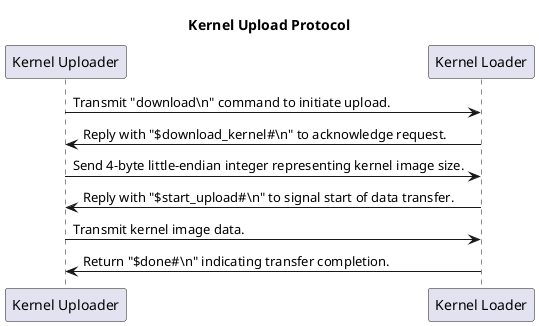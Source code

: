 @startuml protocol

title Kernel Upload Protocol

participant "Kernel Uploader"
participant "Kernel Loader"

"Kernel Uploader" -> "Kernel Loader": Transmit "download\\n" command to initiate upload.
"Kernel Loader" -> "Kernel Uploader": Reply with "$download_kernel#\\n" to acknowledge request.
"Kernel Uploader" -> "Kernel Loader": Send 4-byte little-endian integer representing kernel image size.
"Kernel Loader" -> "Kernel Uploader": Reply with "$start_upload#\\n" to signal start of data transfer.
"Kernel Uploader" -> "Kernel Loader": Transmit kernel image data.
"Kernel Loader" -> "Kernel Uploader": Return "$done#\\n" indicating transfer completion.

@enduml